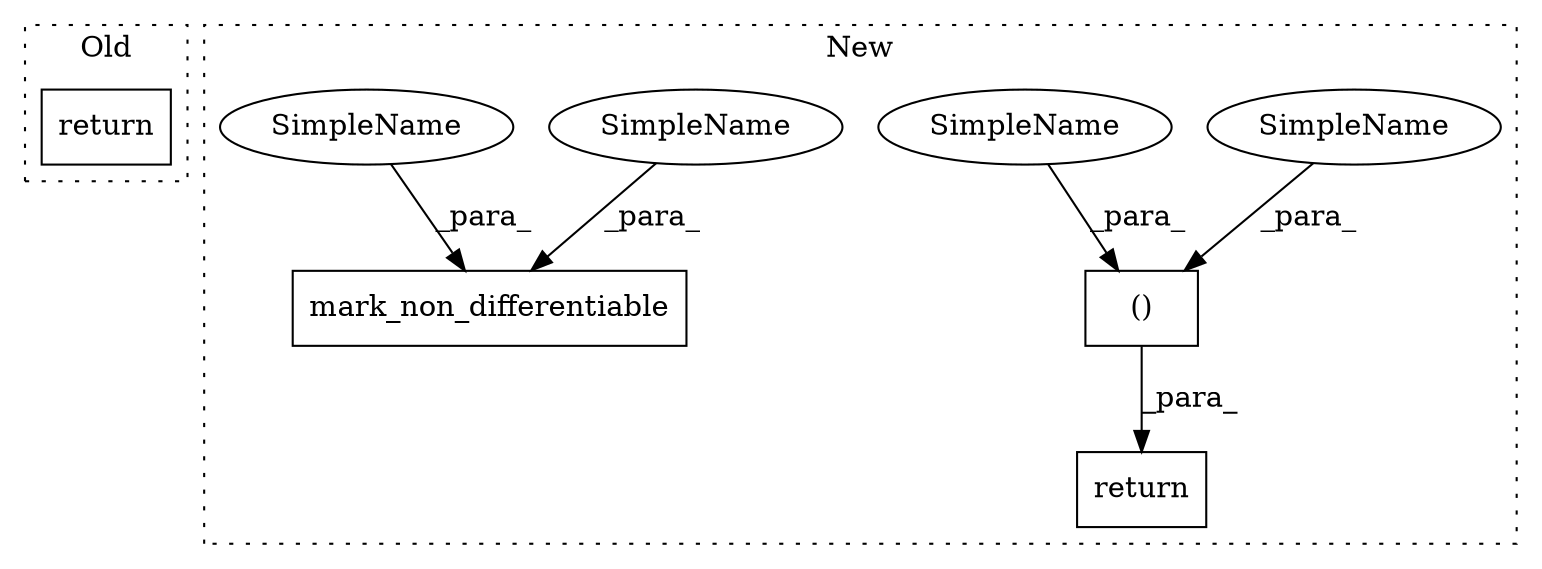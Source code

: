 digraph G {
subgraph cluster0 {
1 [label="return" a="41" s="9664" l="7" shape="box"];
label = "Old";
style="dotted";
}
subgraph cluster1 {
2 [label="mark_non_differentiable" a="32" s="9823,9871" l="24,1" shape="box"];
3 [label="()" a="106" s="9890" l="50" shape="box"];
4 [label="return" a="41" s="9878" l="12" shape="box"];
5 [label="SimpleName" a="42" s="9860" l="11" shape="ellipse"];
6 [label="SimpleName" a="42" s="9929" l="11" shape="ellipse"];
7 [label="SimpleName" a="42" s="9904" l="12" shape="ellipse"];
8 [label="SimpleName" a="42" s="9847" l="12" shape="ellipse"];
label = "New";
style="dotted";
}
3 -> 4 [label="_para_"];
5 -> 2 [label="_para_"];
6 -> 3 [label="_para_"];
7 -> 3 [label="_para_"];
8 -> 2 [label="_para_"];
}
